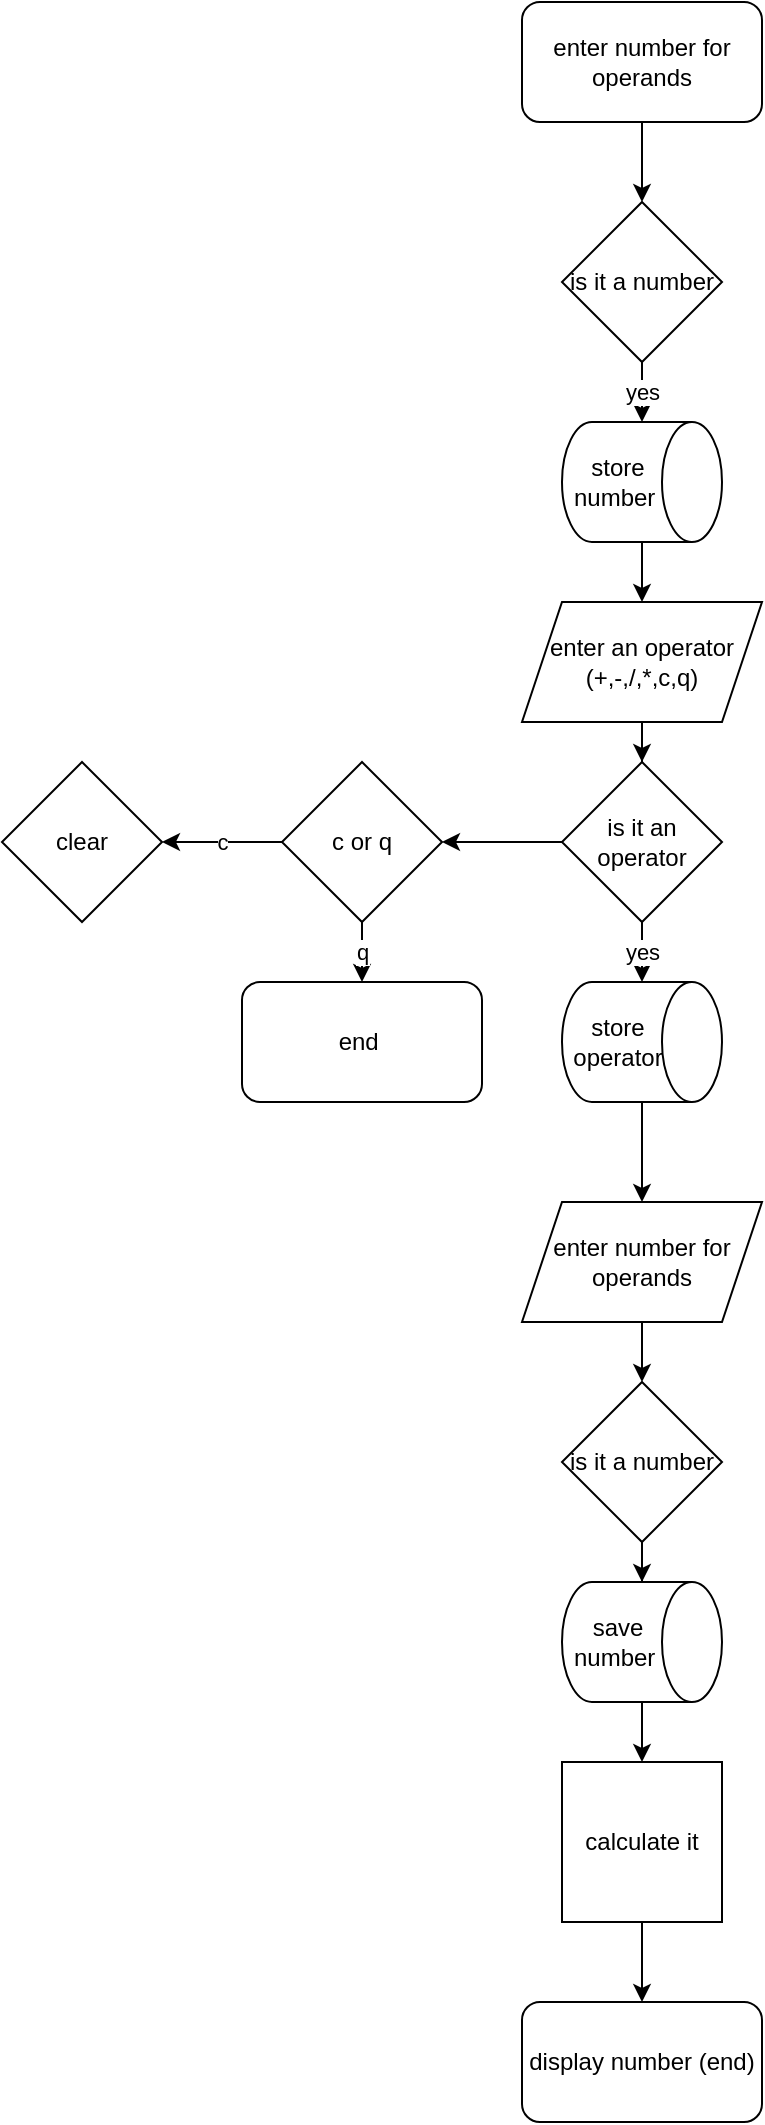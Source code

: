 <mxfile version="15.5.9" type="github">
  <diagram id="GDMP_vEG5RRETmi2Cn6S" name="Page-1">
    <mxGraphModel dx="1422" dy="762" grid="1" gridSize="10" guides="1" tooltips="1" connect="1" arrows="1" fold="1" page="1" pageScale="1" pageWidth="850" pageHeight="1100" math="0" shadow="0">
      <root>
        <mxCell id="0" />
        <mxCell id="1" parent="0" />
        <mxCell id="1s8ufy4f7ip8xousPr05-5" value="" style="edgeStyle=orthogonalEdgeStyle;rounded=0;orthogonalLoop=1;jettySize=auto;html=1;" parent="1" source="1s8ufy4f7ip8xousPr05-2" target="1s8ufy4f7ip8xousPr05-4" edge="1">
          <mxGeometry relative="1" as="geometry" />
        </mxCell>
        <mxCell id="1s8ufy4f7ip8xousPr05-2" value="enter number for operands" style="rounded=1;whiteSpace=wrap;html=1;" parent="1" vertex="1">
          <mxGeometry x="340" y="30" width="120" height="60" as="geometry" />
        </mxCell>
        <mxCell id="CedihasmcYs-21EmaN2X-2" value="yes" style="edgeStyle=orthogonalEdgeStyle;rounded=0;orthogonalLoop=1;jettySize=auto;html=1;" parent="1" source="1s8ufy4f7ip8xousPr05-4" target="CedihasmcYs-21EmaN2X-1" edge="1">
          <mxGeometry relative="1" as="geometry" />
        </mxCell>
        <mxCell id="1s8ufy4f7ip8xousPr05-4" value="is it a number" style="rhombus;whiteSpace=wrap;html=1;" parent="1" vertex="1">
          <mxGeometry x="360" y="130" width="80" height="80" as="geometry" />
        </mxCell>
        <mxCell id="CedihasmcYs-21EmaN2X-5" value="" style="edgeStyle=orthogonalEdgeStyle;rounded=0;orthogonalLoop=1;jettySize=auto;html=1;" parent="1" source="1s8ufy4f7ip8xousPr05-6" target="CedihasmcYs-21EmaN2X-4" edge="1">
          <mxGeometry relative="1" as="geometry" />
        </mxCell>
        <mxCell id="1s8ufy4f7ip8xousPr05-6" value="enter an operator (+,-,/,*,c,q)" style="shape=parallelogram;perimeter=parallelogramPerimeter;whiteSpace=wrap;html=1;fixedSize=1;" parent="1" vertex="1">
          <mxGeometry x="340" y="330" width="120" height="60" as="geometry" />
        </mxCell>
        <mxCell id="CedihasmcYs-21EmaN2X-3" value="" style="edgeStyle=orthogonalEdgeStyle;rounded=0;orthogonalLoop=1;jettySize=auto;html=1;" parent="1" source="CedihasmcYs-21EmaN2X-1" target="1s8ufy4f7ip8xousPr05-6" edge="1">
          <mxGeometry relative="1" as="geometry" />
        </mxCell>
        <mxCell id="CedihasmcYs-21EmaN2X-1" value="store number&amp;nbsp;" style="shape=cylinder3;whiteSpace=wrap;html=1;boundedLbl=1;backgroundOutline=1;size=15;direction=south;" parent="1" vertex="1">
          <mxGeometry x="360" y="240" width="80" height="60" as="geometry" />
        </mxCell>
        <mxCell id="CedihasmcYs-21EmaN2X-7" value="yes" style="edgeStyle=orthogonalEdgeStyle;rounded=0;orthogonalLoop=1;jettySize=auto;html=1;" parent="1" source="CedihasmcYs-21EmaN2X-4" target="CedihasmcYs-21EmaN2X-6" edge="1">
          <mxGeometry relative="1" as="geometry" />
        </mxCell>
        <mxCell id="xvrQLs0MpoV4c28ULeX--5" value="" style="edgeStyle=orthogonalEdgeStyle;rounded=0;orthogonalLoop=1;jettySize=auto;html=1;" parent="1" source="CedihasmcYs-21EmaN2X-4" target="xvrQLs0MpoV4c28ULeX--1" edge="1">
          <mxGeometry relative="1" as="geometry" />
        </mxCell>
        <mxCell id="CedihasmcYs-21EmaN2X-4" value="is it an operator" style="rhombus;whiteSpace=wrap;html=1;" parent="1" vertex="1">
          <mxGeometry x="360" y="410" width="80" height="80" as="geometry" />
        </mxCell>
        <mxCell id="CedihasmcYs-21EmaN2X-9" value="" style="edgeStyle=orthogonalEdgeStyle;rounded=0;orthogonalLoop=1;jettySize=auto;html=1;" parent="1" source="CedihasmcYs-21EmaN2X-6" target="CedihasmcYs-21EmaN2X-8" edge="1">
          <mxGeometry relative="1" as="geometry" />
        </mxCell>
        <mxCell id="CedihasmcYs-21EmaN2X-6" value="store operator" style="shape=cylinder3;whiteSpace=wrap;html=1;boundedLbl=1;backgroundOutline=1;size=15;direction=south;" parent="1" vertex="1">
          <mxGeometry x="360" y="520" width="80" height="60" as="geometry" />
        </mxCell>
        <mxCell id="CedihasmcYs-21EmaN2X-12" value="" style="edgeStyle=orthogonalEdgeStyle;rounded=0;orthogonalLoop=1;jettySize=auto;html=1;" parent="1" source="CedihasmcYs-21EmaN2X-8" target="CedihasmcYs-21EmaN2X-11" edge="1">
          <mxGeometry relative="1" as="geometry" />
        </mxCell>
        <mxCell id="CedihasmcYs-21EmaN2X-8" value="enter number for operands" style="shape=parallelogram;perimeter=parallelogramPerimeter;whiteSpace=wrap;html=1;fixedSize=1;" parent="1" vertex="1">
          <mxGeometry x="340" y="630" width="120" height="60" as="geometry" />
        </mxCell>
        <mxCell id="CedihasmcYs-21EmaN2X-15" value="" style="edgeStyle=orthogonalEdgeStyle;rounded=0;orthogonalLoop=1;jettySize=auto;html=1;" parent="1" source="CedihasmcYs-21EmaN2X-10" target="CedihasmcYs-21EmaN2X-14" edge="1">
          <mxGeometry relative="1" as="geometry" />
        </mxCell>
        <mxCell id="CedihasmcYs-21EmaN2X-10" value="save number&amp;nbsp;" style="shape=cylinder3;whiteSpace=wrap;html=1;boundedLbl=1;backgroundOutline=1;size=15;direction=south;" parent="1" vertex="1">
          <mxGeometry x="360" y="820" width="80" height="60" as="geometry" />
        </mxCell>
        <mxCell id="CedihasmcYs-21EmaN2X-13" value="" style="edgeStyle=orthogonalEdgeStyle;rounded=0;orthogonalLoop=1;jettySize=auto;html=1;" parent="1" source="CedihasmcYs-21EmaN2X-11" target="CedihasmcYs-21EmaN2X-10" edge="1">
          <mxGeometry relative="1" as="geometry" />
        </mxCell>
        <mxCell id="CedihasmcYs-21EmaN2X-11" value="is it a number" style="rhombus;whiteSpace=wrap;html=1;" parent="1" vertex="1">
          <mxGeometry x="360" y="720" width="80" height="80" as="geometry" />
        </mxCell>
        <mxCell id="CedihasmcYs-21EmaN2X-17" value="" style="edgeStyle=orthogonalEdgeStyle;rounded=0;orthogonalLoop=1;jettySize=auto;html=1;" parent="1" source="CedihasmcYs-21EmaN2X-14" target="CedihasmcYs-21EmaN2X-16" edge="1">
          <mxGeometry relative="1" as="geometry" />
        </mxCell>
        <mxCell id="CedihasmcYs-21EmaN2X-14" value="calculate it" style="whiteSpace=wrap;html=1;aspect=fixed;" parent="1" vertex="1">
          <mxGeometry x="360" y="910" width="80" height="80" as="geometry" />
        </mxCell>
        <mxCell id="CedihasmcYs-21EmaN2X-16" value="display number (end)" style="rounded=1;whiteSpace=wrap;html=1;" parent="1" vertex="1">
          <mxGeometry x="340" y="1030" width="120" height="60" as="geometry" />
        </mxCell>
        <mxCell id="KmGCE57oq_zuWYv6HeW--2" value="c" style="edgeStyle=orthogonalEdgeStyle;rounded=0;orthogonalLoop=1;jettySize=auto;html=1;" edge="1" parent="1" source="xvrQLs0MpoV4c28ULeX--1" target="KmGCE57oq_zuWYv6HeW--1">
          <mxGeometry relative="1" as="geometry" />
        </mxCell>
        <mxCell id="KmGCE57oq_zuWYv6HeW--4" value="q" style="edgeStyle=orthogonalEdgeStyle;rounded=0;orthogonalLoop=1;jettySize=auto;html=1;entryX=0.5;entryY=0;entryDx=0;entryDy=0;" edge="1" parent="1" source="xvrQLs0MpoV4c28ULeX--1" target="KmGCE57oq_zuWYv6HeW--5">
          <mxGeometry relative="1" as="geometry">
            <mxPoint x="260" y="520" as="targetPoint" />
          </mxGeometry>
        </mxCell>
        <mxCell id="xvrQLs0MpoV4c28ULeX--1" value="c or q" style="rhombus;whiteSpace=wrap;html=1;" parent="1" vertex="1">
          <mxGeometry x="220" y="410" width="80" height="80" as="geometry" />
        </mxCell>
        <mxCell id="KmGCE57oq_zuWYv6HeW--1" value="clear" style="rhombus;whiteSpace=wrap;html=1;" vertex="1" parent="1">
          <mxGeometry x="80" y="410" width="80" height="80" as="geometry" />
        </mxCell>
        <mxCell id="KmGCE57oq_zuWYv6HeW--5" value="end&amp;nbsp;" style="rounded=1;whiteSpace=wrap;html=1;" vertex="1" parent="1">
          <mxGeometry x="200" y="520" width="120" height="60" as="geometry" />
        </mxCell>
      </root>
    </mxGraphModel>
  </diagram>
</mxfile>

